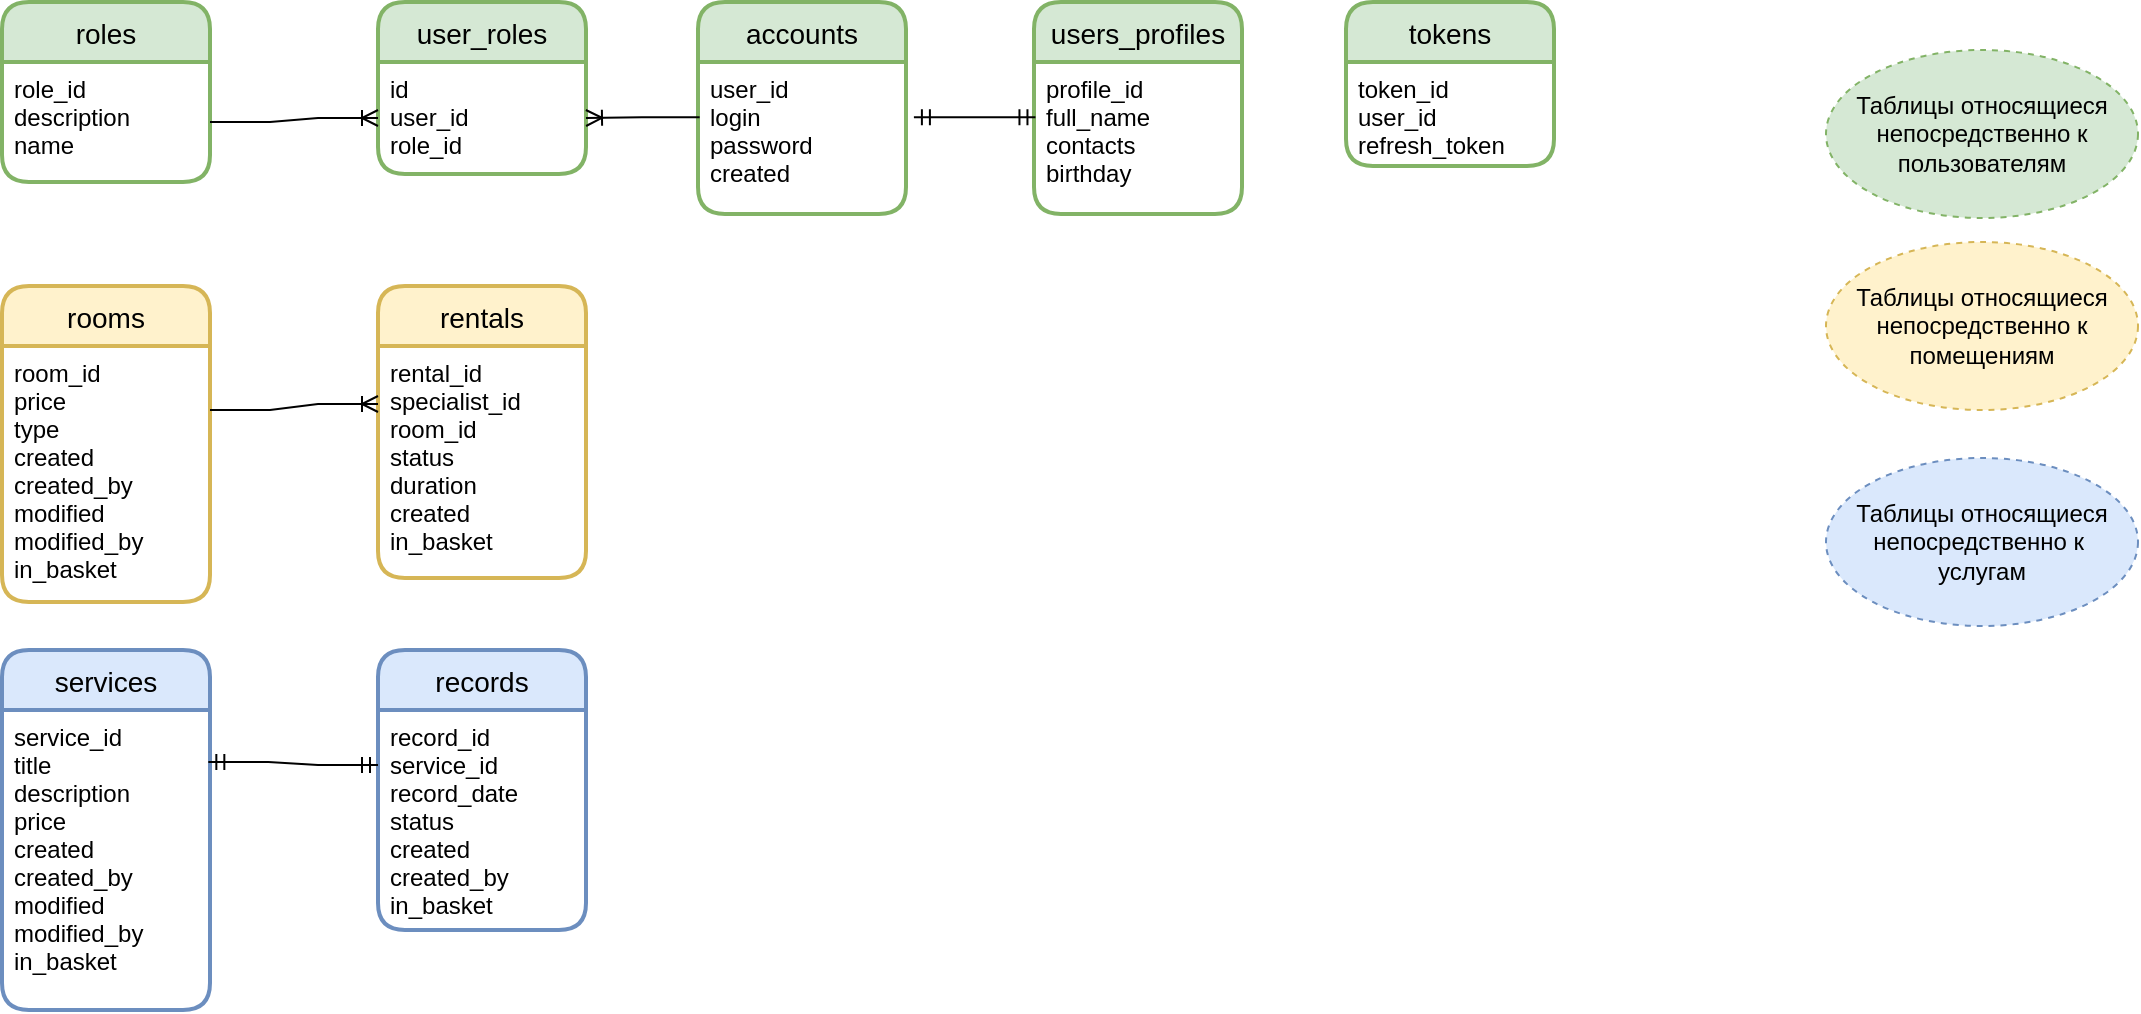 <mxfile version="17.2.1" type="device"><diagram id="R2lEEEUBdFMjLlhIrx00" name="Page-1"><mxGraphModel dx="2272" dy="1894" grid="1" gridSize="12" guides="1" tooltips="1" connect="1" arrows="1" fold="1" page="1" pageScale="1" pageWidth="850" pageHeight="1100" background="none" math="0" shadow="0" extFonts="Permanent Marker^https://fonts.googleapis.com/css?family=Permanent+Marker"><root><mxCell id="0"/><mxCell id="1" parent="0"/><mxCell id="7LjpE6CggV0WdGoWhm0g-1" value="accounts" style="swimlane;childLayout=stackLayout;horizontal=1;startSize=30;horizontalStack=0;rounded=1;fontSize=14;fontStyle=0;strokeWidth=2;resizeParent=0;resizeLast=1;shadow=0;dashed=0;align=center;fillColor=#d5e8d4;strokeColor=#82b366;" parent="1" vertex="1"><mxGeometry x="-96" y="-60" width="104" height="106" as="geometry"/></mxCell><mxCell id="7LjpE6CggV0WdGoWhm0g-2" value="user_id&#10;login&#10;password&#10;created" style="align=left;strokeColor=none;fillColor=none;spacingLeft=4;fontSize=12;verticalAlign=top;resizable=0;rotatable=0;part=1;" parent="7LjpE6CggV0WdGoWhm0g-1" vertex="1"><mxGeometry y="30" width="104" height="76" as="geometry"/></mxCell><mxCell id="7LjpE6CggV0WdGoWhm0g-12" value="roles" style="swimlane;childLayout=stackLayout;horizontal=1;startSize=30;horizontalStack=0;rounded=1;fontSize=14;fontStyle=0;strokeWidth=2;resizeParent=0;resizeLast=1;shadow=0;dashed=0;align=center;fillColor=#d5e8d4;strokeColor=#82b366;" parent="1" vertex="1"><mxGeometry x="-444" y="-60" width="104" height="90" as="geometry"/></mxCell><mxCell id="7LjpE6CggV0WdGoWhm0g-13" value="role_id&#10;description&#10;name" style="align=left;strokeColor=none;fillColor=none;spacingLeft=4;fontSize=12;verticalAlign=top;resizable=0;rotatable=0;part=1;" parent="7LjpE6CggV0WdGoWhm0g-12" vertex="1"><mxGeometry y="30" width="104" height="60" as="geometry"/></mxCell><mxCell id="7LjpE6CggV0WdGoWhm0g-14" value="user_roles" style="swimlane;childLayout=stackLayout;horizontal=1;startSize=30;horizontalStack=0;rounded=1;fontSize=14;fontStyle=0;strokeWidth=2;resizeParent=0;resizeLast=1;shadow=0;dashed=0;align=center;fillColor=#d5e8d4;strokeColor=#82b366;" parent="1" vertex="1"><mxGeometry x="-256" y="-60" width="104" height="86" as="geometry"/></mxCell><mxCell id="7LjpE6CggV0WdGoWhm0g-15" value="id&#10;user_id&#10;role_id" style="align=left;strokeColor=none;fillColor=none;spacingLeft=4;fontSize=12;verticalAlign=top;resizable=0;rotatable=0;part=1;" parent="7LjpE6CggV0WdGoWhm0g-14" vertex="1"><mxGeometry y="30" width="104" height="56" as="geometry"/></mxCell><mxCell id="7LjpE6CggV0WdGoWhm0g-29" value="services" style="swimlane;childLayout=stackLayout;horizontal=1;startSize=30;horizontalStack=0;rounded=1;fontSize=14;fontStyle=0;strokeWidth=2;resizeParent=0;resizeLast=1;shadow=0;dashed=0;align=center;fillColor=#dae8fc;strokeColor=#6c8ebf;" parent="1" vertex="1"><mxGeometry x="-444" y="264" width="104" height="180" as="geometry"/></mxCell><mxCell id="7LjpE6CggV0WdGoWhm0g-30" value="service_id&#10;title&#10;description&#10;price&#10;created&#10;created_by&#10;modified&#10;modified_by&#10;in_basket" style="align=left;strokeColor=none;fillColor=none;spacingLeft=4;fontSize=12;verticalAlign=top;resizable=0;rotatable=0;part=1;" parent="7LjpE6CggV0WdGoWhm0g-29" vertex="1"><mxGeometry y="30" width="104" height="150" as="geometry"/></mxCell><mxCell id="7LjpE6CggV0WdGoWhm0g-36" value="records" style="swimlane;childLayout=stackLayout;horizontal=1;startSize=30;horizontalStack=0;rounded=1;fontSize=14;fontStyle=0;strokeWidth=2;resizeParent=0;resizeLast=1;shadow=0;dashed=0;align=center;fillColor=#dae8fc;strokeColor=#6c8ebf;" parent="1" vertex="1"><mxGeometry x="-256" y="264" width="104" height="140" as="geometry"/></mxCell><mxCell id="7LjpE6CggV0WdGoWhm0g-37" value="record_id&#10;service_id&#10;record_date&#10;status&#10;created&#10;created_by&#10;in_basket" style="align=left;strokeColor=none;fillColor=none;spacingLeft=4;fontSize=12;verticalAlign=top;resizable=0;rotatable=0;part=1;" parent="7LjpE6CggV0WdGoWhm0g-36" vertex="1"><mxGeometry y="30" width="104" height="110" as="geometry"/></mxCell><mxCell id="7LjpE6CggV0WdGoWhm0g-38" value="" style="edgeStyle=entityRelationEdgeStyle;fontSize=12;html=1;endArrow=ERoneToMany;rounded=0;exitX=1;exitY=0.5;exitDx=0;exitDy=0;entryX=0;entryY=0.5;entryDx=0;entryDy=0;" parent="1" source="7LjpE6CggV0WdGoWhm0g-13" target="7LjpE6CggV0WdGoWhm0g-15" edge="1"><mxGeometry width="100" height="100" relative="1" as="geometry"><mxPoint x="-30" y="360" as="sourcePoint"/><mxPoint x="70" y="260" as="targetPoint"/></mxGeometry></mxCell><mxCell id="7LjpE6CggV0WdGoWhm0g-48" value="users_profiles" style="swimlane;childLayout=stackLayout;horizontal=1;startSize=30;horizontalStack=0;rounded=1;fontSize=14;fontStyle=0;strokeWidth=2;resizeParent=0;resizeLast=1;shadow=0;dashed=0;align=center;fillColor=#d5e8d4;strokeColor=#82b366;" parent="1" vertex="1"><mxGeometry x="72" y="-60" width="104" height="106" as="geometry"/></mxCell><mxCell id="7LjpE6CggV0WdGoWhm0g-49" value="profile_id&#10;full_name&#10;contacts&#10;birthday" style="align=left;strokeColor=none;fillColor=none;spacingLeft=4;fontSize=12;verticalAlign=top;resizable=0;rotatable=0;part=1;" parent="7LjpE6CggV0WdGoWhm0g-48" vertex="1"><mxGeometry y="30" width="104" height="76" as="geometry"/></mxCell><mxCell id="gAr5HL1NnsLzo1MMby_S-1" value="tokens" style="swimlane;childLayout=stackLayout;horizontal=1;startSize=30;horizontalStack=0;rounded=1;fontSize=14;fontStyle=0;strokeWidth=2;resizeParent=0;resizeLast=1;shadow=0;dashed=0;align=center;fillColor=#d5e8d4;strokeColor=#82b366;" parent="1" vertex="1"><mxGeometry x="228" y="-60" width="104" height="82" as="geometry"/></mxCell><mxCell id="gAr5HL1NnsLzo1MMby_S-2" value="token_id&#10;user_id&#10;refresh_token" style="align=left;strokeColor=none;fillColor=none;spacingLeft=4;fontSize=12;verticalAlign=top;resizable=0;rotatable=0;part=1;" parent="gAr5HL1NnsLzo1MMby_S-1" vertex="1"><mxGeometry y="30" width="104" height="52" as="geometry"/></mxCell><mxCell id="VR3GFfHHU-YURG5oytiA-1" value="rooms" style="swimlane;childLayout=stackLayout;horizontal=1;startSize=30;horizontalStack=0;rounded=1;fontSize=14;fontStyle=0;strokeWidth=2;resizeParent=0;resizeLast=1;shadow=0;dashed=0;align=center;fillColor=#fff2cc;strokeColor=#d6b656;" parent="1" vertex="1"><mxGeometry x="-444" y="82" width="104" height="158" as="geometry"/></mxCell><mxCell id="VR3GFfHHU-YURG5oytiA-2" value="room_id&#10;price&#10;type&#10;created&#10;created_by&#10;modified&#10;modified_by&#10;in_basket" style="align=left;strokeColor=none;fillColor=none;spacingLeft=4;fontSize=12;verticalAlign=top;resizable=0;rotatable=0;part=1;" parent="VR3GFfHHU-YURG5oytiA-1" vertex="1"><mxGeometry y="30" width="104" height="128" as="geometry"/></mxCell><mxCell id="VR3GFfHHU-YURG5oytiA-3" value="rentals" style="swimlane;childLayout=stackLayout;horizontal=1;startSize=30;horizontalStack=0;rounded=1;fontSize=14;fontStyle=0;strokeWidth=2;resizeParent=0;resizeLast=1;shadow=0;dashed=0;align=center;fillColor=#fff2cc;strokeColor=#d6b656;" parent="1" vertex="1"><mxGeometry x="-256" y="82" width="104" height="146" as="geometry"/></mxCell><mxCell id="VR3GFfHHU-YURG5oytiA-4" value="rental_id&#10;specialist_id&#10;room_id&#10;status&#10;duration&#10;created&#10;in_basket" style="align=left;strokeColor=none;fillColor=none;spacingLeft=4;fontSize=12;verticalAlign=top;resizable=0;rotatable=0;part=1;" parent="VR3GFfHHU-YURG5oytiA-3" vertex="1"><mxGeometry y="30" width="104" height="116" as="geometry"/></mxCell><mxCell id="VR3GFfHHU-YURG5oytiA-5" value="" style="edgeStyle=entityRelationEdgeStyle;fontSize=12;html=1;endArrow=ERoneToMany;rounded=0;exitX=1;exitY=0.25;exitDx=0;exitDy=0;entryX=0;entryY=0.25;entryDx=0;entryDy=0;" parent="1" source="VR3GFfHHU-YURG5oytiA-2" target="VR3GFfHHU-YURG5oytiA-4" edge="1"><mxGeometry width="100" height="100" relative="1" as="geometry"><mxPoint x="116" y="292" as="sourcePoint"/><mxPoint x="216" y="192" as="targetPoint"/></mxGeometry></mxCell><mxCell id="VR3GFfHHU-YURG5oytiA-7" value="" style="edgeStyle=elbowEdgeStyle;fontSize=12;html=1;endArrow=ERmandOne;startArrow=ERmandOne;rounded=0;entryX=0.007;entryY=0.363;entryDx=0;entryDy=0;entryPerimeter=0;exitX=1.038;exitY=0.363;exitDx=0;exitDy=0;exitPerimeter=0;" parent="1" source="7LjpE6CggV0WdGoWhm0g-2" target="7LjpE6CggV0WdGoWhm0g-49" edge="1"><mxGeometry width="100" height="100" relative="1" as="geometry"><mxPoint x="24" y="12" as="sourcePoint"/><mxPoint x="36" y="-12" as="targetPoint"/></mxGeometry></mxCell><mxCell id="VR3GFfHHU-YURG5oytiA-12" value="" style="fontSize=12;html=1;endArrow=ERoneToMany;rounded=0;exitX=0.008;exitY=0.363;exitDx=0;exitDy=0;entryX=1;entryY=0.5;entryDx=0;entryDy=0;edgeStyle=orthogonalEdgeStyle;elbow=vertical;exitPerimeter=0;" parent="1" source="7LjpE6CggV0WdGoWhm0g-2" target="7LjpE6CggV0WdGoWhm0g-15" edge="1"><mxGeometry width="100" height="100" relative="1" as="geometry"><mxPoint x="-24" y="136" as="sourcePoint"/><mxPoint x="76" y="36" as="targetPoint"/></mxGeometry></mxCell><mxCell id="VR3GFfHHU-YURG5oytiA-13" value="" style="edgeStyle=entityRelationEdgeStyle;fontSize=12;html=1;endArrow=ERmandOne;startArrow=ERmandOne;rounded=0;elbow=vertical;exitX=0.992;exitY=0.173;exitDx=0;exitDy=0;entryX=0;entryY=0.25;entryDx=0;entryDy=0;exitPerimeter=0;" parent="1" source="7LjpE6CggV0WdGoWhm0g-30" target="7LjpE6CggV0WdGoWhm0g-37" edge="1"><mxGeometry width="100" height="100" relative="1" as="geometry"><mxPoint x="-96" y="280" as="sourcePoint"/><mxPoint x="4" y="180" as="targetPoint"/></mxGeometry></mxCell><mxCell id="VR3GFfHHU-YURG5oytiA-16" value="Таблицы относящиеся непосредственно к пользователям" style="ellipse;whiteSpace=wrap;html=1;align=center;dashed=1;fillColor=#d5e8d4;strokeColor=#82b366;" parent="1" vertex="1"><mxGeometry x="468" y="-36" width="156" height="84" as="geometry"/></mxCell><mxCell id="VR3GFfHHU-YURG5oytiA-17" value="Таблицы относящиеся непосредственно к помещениям" style="ellipse;whiteSpace=wrap;html=1;align=center;dashed=1;fillColor=#fff2cc;strokeColor=#d6b656;" parent="1" vertex="1"><mxGeometry x="468" y="60" width="156" height="84" as="geometry"/></mxCell><mxCell id="VR3GFfHHU-YURG5oytiA-18" value="Таблицы относящиеся непосредственно к&amp;nbsp; услугам" style="ellipse;whiteSpace=wrap;html=1;align=center;dashed=1;fillColor=#dae8fc;strokeColor=#6c8ebf;" parent="1" vertex="1"><mxGeometry x="468" y="168" width="156" height="84" as="geometry"/></mxCell></root></mxGraphModel></diagram></mxfile>